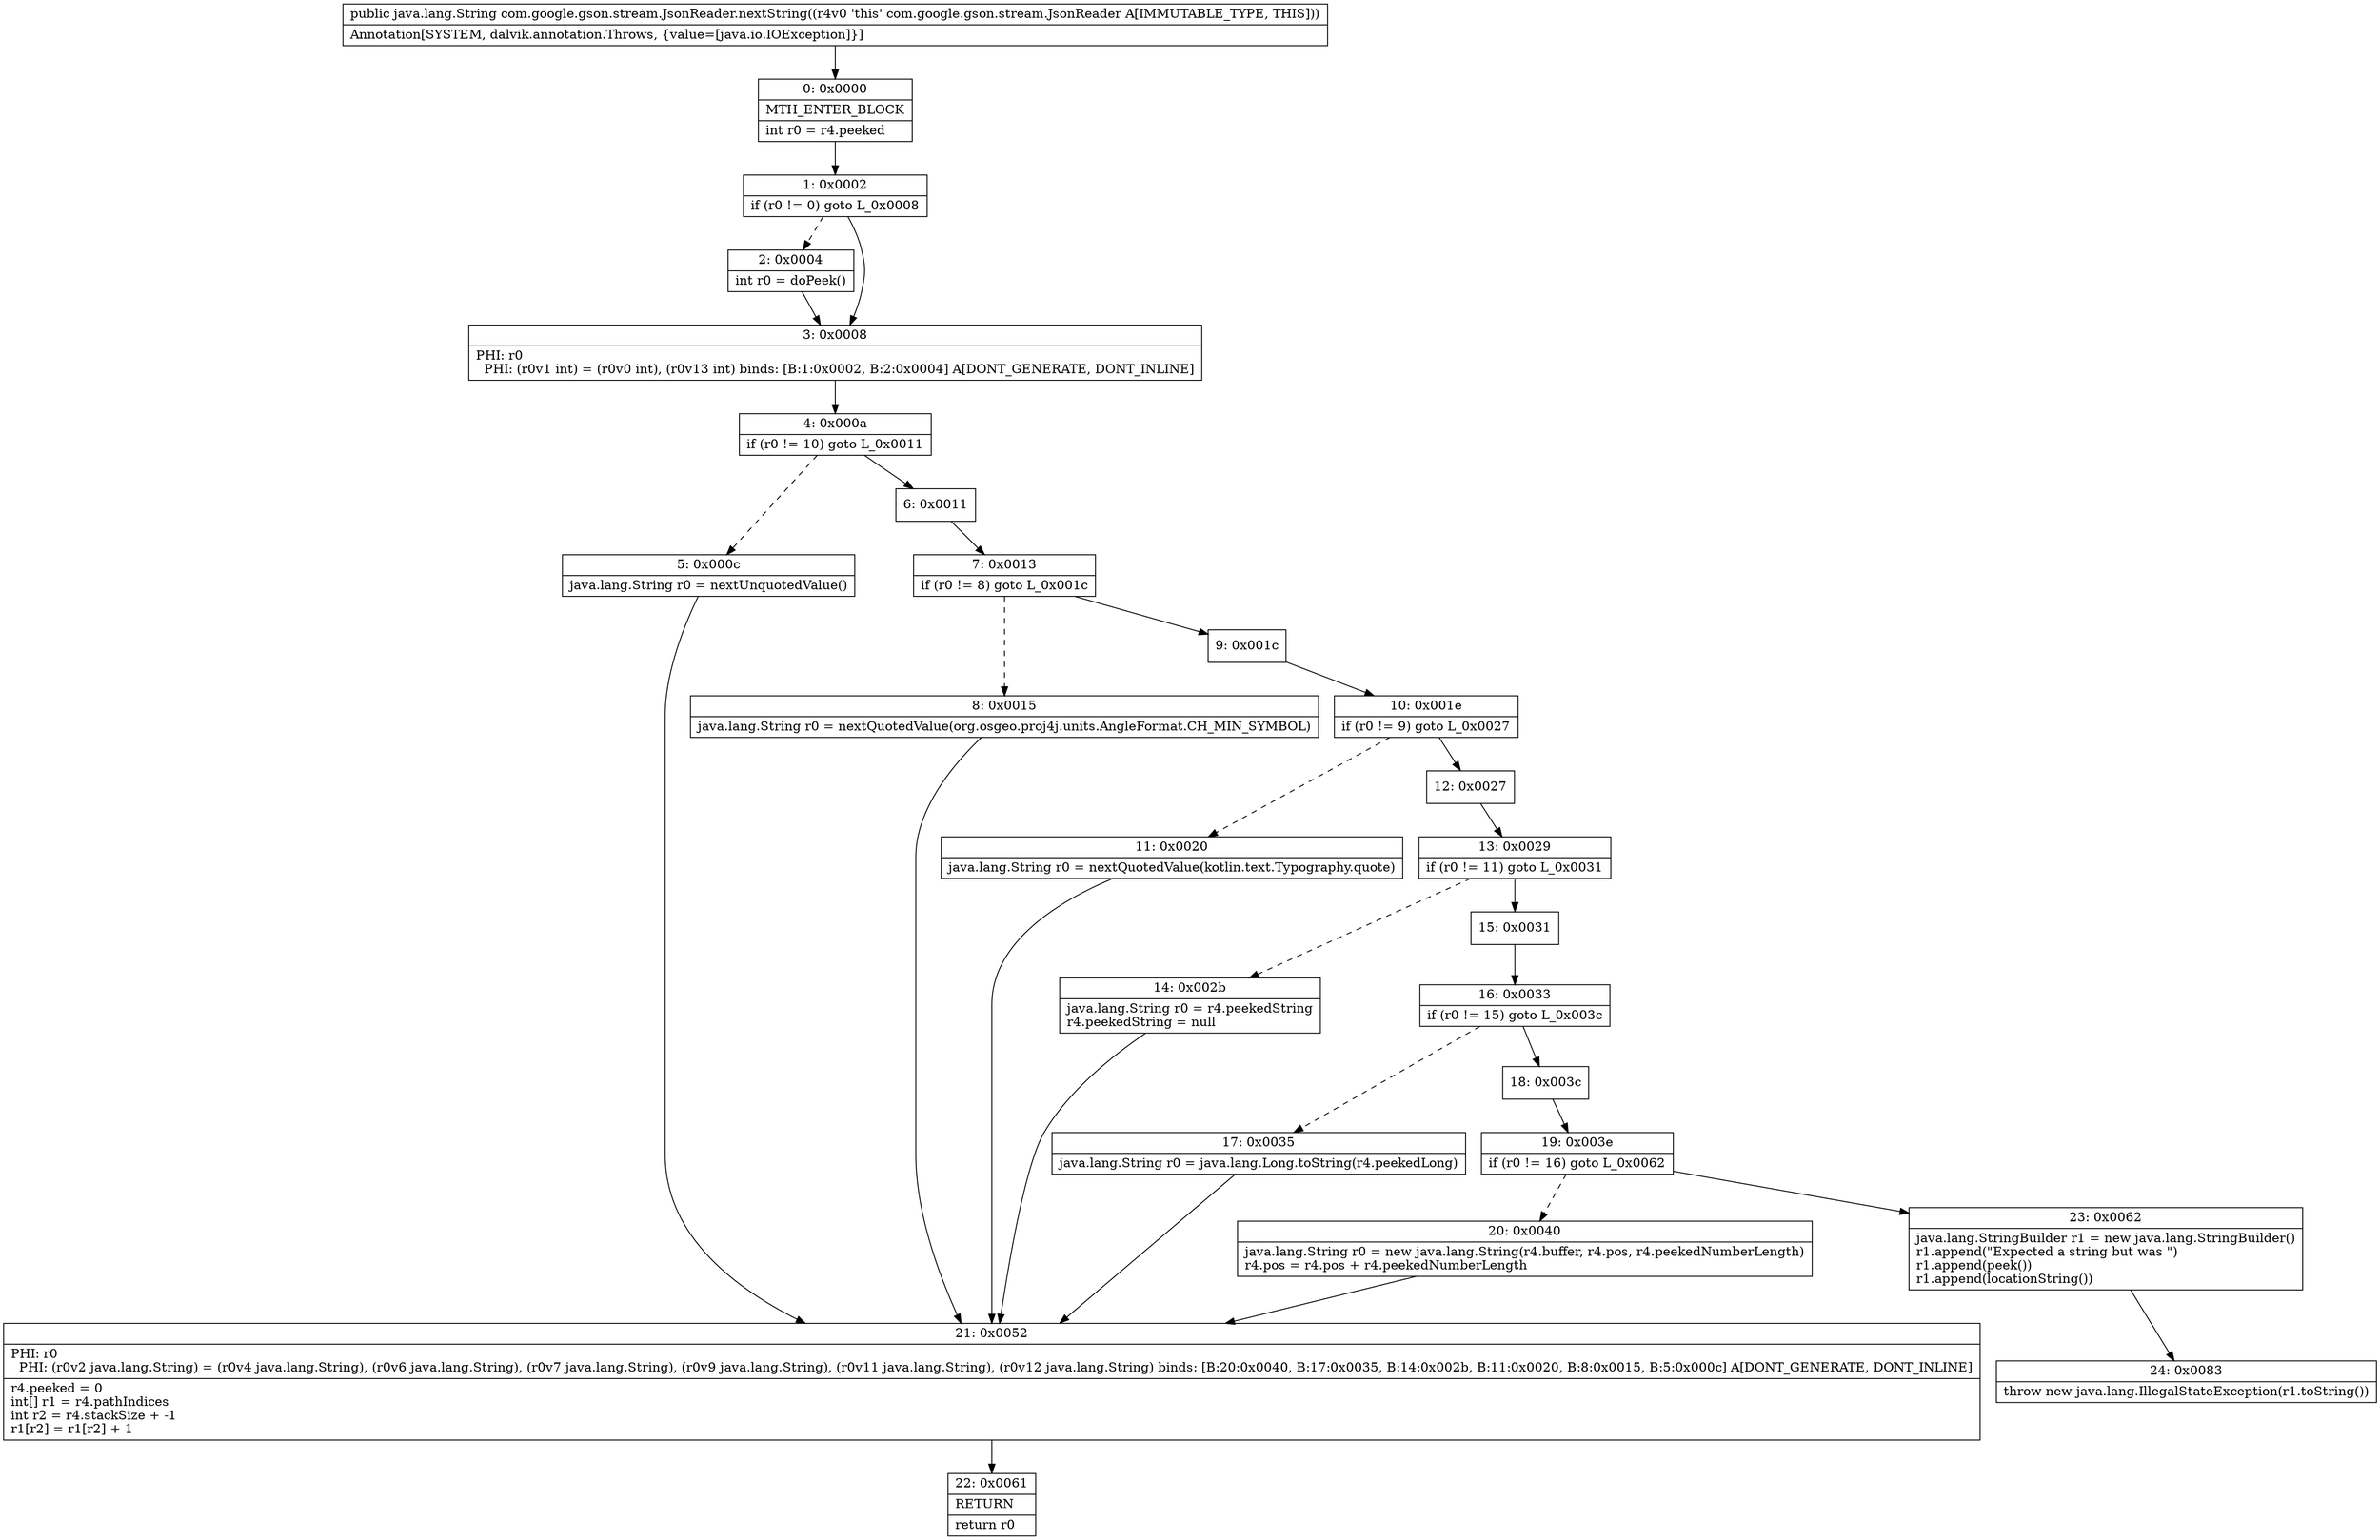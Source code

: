 digraph "CFG forcom.google.gson.stream.JsonReader.nextString()Ljava\/lang\/String;" {
Node_0 [shape=record,label="{0\:\ 0x0000|MTH_ENTER_BLOCK\l|int r0 = r4.peeked\l}"];
Node_1 [shape=record,label="{1\:\ 0x0002|if (r0 != 0) goto L_0x0008\l}"];
Node_2 [shape=record,label="{2\:\ 0x0004|int r0 = doPeek()\l}"];
Node_3 [shape=record,label="{3\:\ 0x0008|PHI: r0 \l  PHI: (r0v1 int) = (r0v0 int), (r0v13 int) binds: [B:1:0x0002, B:2:0x0004] A[DONT_GENERATE, DONT_INLINE]\l}"];
Node_4 [shape=record,label="{4\:\ 0x000a|if (r0 != 10) goto L_0x0011\l}"];
Node_5 [shape=record,label="{5\:\ 0x000c|java.lang.String r0 = nextUnquotedValue()\l}"];
Node_6 [shape=record,label="{6\:\ 0x0011}"];
Node_7 [shape=record,label="{7\:\ 0x0013|if (r0 != 8) goto L_0x001c\l}"];
Node_8 [shape=record,label="{8\:\ 0x0015|java.lang.String r0 = nextQuotedValue(org.osgeo.proj4j.units.AngleFormat.CH_MIN_SYMBOL)\l}"];
Node_9 [shape=record,label="{9\:\ 0x001c}"];
Node_10 [shape=record,label="{10\:\ 0x001e|if (r0 != 9) goto L_0x0027\l}"];
Node_11 [shape=record,label="{11\:\ 0x0020|java.lang.String r0 = nextQuotedValue(kotlin.text.Typography.quote)\l}"];
Node_12 [shape=record,label="{12\:\ 0x0027}"];
Node_13 [shape=record,label="{13\:\ 0x0029|if (r0 != 11) goto L_0x0031\l}"];
Node_14 [shape=record,label="{14\:\ 0x002b|java.lang.String r0 = r4.peekedString\lr4.peekedString = null\l}"];
Node_15 [shape=record,label="{15\:\ 0x0031}"];
Node_16 [shape=record,label="{16\:\ 0x0033|if (r0 != 15) goto L_0x003c\l}"];
Node_17 [shape=record,label="{17\:\ 0x0035|java.lang.String r0 = java.lang.Long.toString(r4.peekedLong)\l}"];
Node_18 [shape=record,label="{18\:\ 0x003c}"];
Node_19 [shape=record,label="{19\:\ 0x003e|if (r0 != 16) goto L_0x0062\l}"];
Node_20 [shape=record,label="{20\:\ 0x0040|java.lang.String r0 = new java.lang.String(r4.buffer, r4.pos, r4.peekedNumberLength)\lr4.pos = r4.pos + r4.peekedNumberLength\l}"];
Node_21 [shape=record,label="{21\:\ 0x0052|PHI: r0 \l  PHI: (r0v2 java.lang.String) = (r0v4 java.lang.String), (r0v6 java.lang.String), (r0v7 java.lang.String), (r0v9 java.lang.String), (r0v11 java.lang.String), (r0v12 java.lang.String) binds: [B:20:0x0040, B:17:0x0035, B:14:0x002b, B:11:0x0020, B:8:0x0015, B:5:0x000c] A[DONT_GENERATE, DONT_INLINE]\l|r4.peeked = 0\lint[] r1 = r4.pathIndices\lint r2 = r4.stackSize + \-1\lr1[r2] = r1[r2] + 1\l}"];
Node_22 [shape=record,label="{22\:\ 0x0061|RETURN\l|return r0\l}"];
Node_23 [shape=record,label="{23\:\ 0x0062|java.lang.StringBuilder r1 = new java.lang.StringBuilder()\lr1.append(\"Expected a string but was \")\lr1.append(peek())\lr1.append(locationString())\l}"];
Node_24 [shape=record,label="{24\:\ 0x0083|throw new java.lang.IllegalStateException(r1.toString())\l}"];
MethodNode[shape=record,label="{public java.lang.String com.google.gson.stream.JsonReader.nextString((r4v0 'this' com.google.gson.stream.JsonReader A[IMMUTABLE_TYPE, THIS]))  | Annotation[SYSTEM, dalvik.annotation.Throws, \{value=[java.io.IOException]\}]\l}"];
MethodNode -> Node_0;
Node_0 -> Node_1;
Node_1 -> Node_2[style=dashed];
Node_1 -> Node_3;
Node_2 -> Node_3;
Node_3 -> Node_4;
Node_4 -> Node_5[style=dashed];
Node_4 -> Node_6;
Node_5 -> Node_21;
Node_6 -> Node_7;
Node_7 -> Node_8[style=dashed];
Node_7 -> Node_9;
Node_8 -> Node_21;
Node_9 -> Node_10;
Node_10 -> Node_11[style=dashed];
Node_10 -> Node_12;
Node_11 -> Node_21;
Node_12 -> Node_13;
Node_13 -> Node_14[style=dashed];
Node_13 -> Node_15;
Node_14 -> Node_21;
Node_15 -> Node_16;
Node_16 -> Node_17[style=dashed];
Node_16 -> Node_18;
Node_17 -> Node_21;
Node_18 -> Node_19;
Node_19 -> Node_20[style=dashed];
Node_19 -> Node_23;
Node_20 -> Node_21;
Node_21 -> Node_22;
Node_23 -> Node_24;
}

